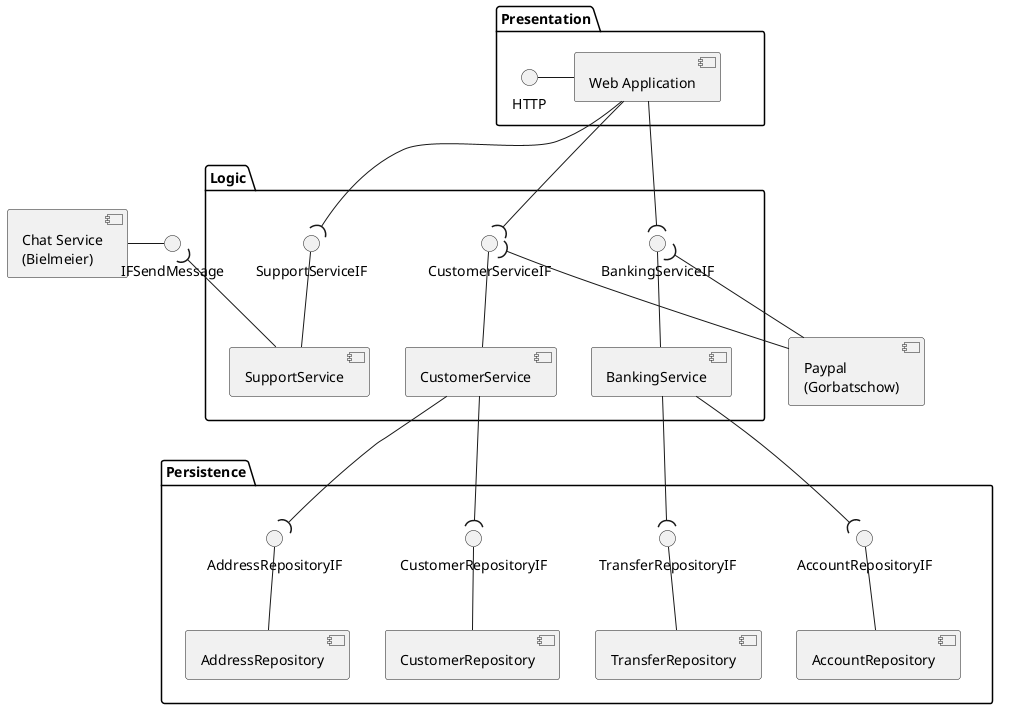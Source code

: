 @startuml

skinparam monochrome true

[Paypal\n(Gorbatschow)] as paypal
[Chat Service\n(Bielmeier)] as chat

interface "IFSendMessage" as IFChat
chat -right-() IFChat

package "Presentation" as presentation {
  HTTP - [Web Application]
}


package "Logic" as logic {

  '[SessionService] -up-() SessionServiceIF
  'SessionServiceIF )-up- [Web Application]

  [CustomerService] -up-() CustomerServiceIF
  CustomerServiceIF )-up- [Web Application]
  CustomerServiceIF )-- paypal

  [BankingService] -up-() BankingServiceIF
  BankingServiceIF )-- [Web Application]
  BankingServiceIF )-- paypal

  [SupportService] -up-() SupportServiceIF
  SupportServiceIF )-up- [Web Application]
  IFChat )-- SupportService

  'chat -[hidden]-> [SupportService]



}

package "Persistence" as persistence {

  [AccountRepository] -up-() AccountRepositoryIF
  AccountRepositoryIF )-up- [BankingService]

  [TransferRepository] -up-() TransferRepositoryIF
  TransferRepositoryIF )-up- [BankingService]

  [CustomerRepository] -up-() CustomerRepositoryIF
  CustomerRepositoryIF )-up- [CustomerService]

  [AddressRepository] -up-() AddressRepositoryIF
  AddressRepositoryIF )-up- [CustomerService]
}

presentation -[hidden]-> logic
presentation -[hidden]-> persistence
logic -[hidden]-> persistence

logic -[hidden]> chat
paypal -[hidden]> logic




@enduml